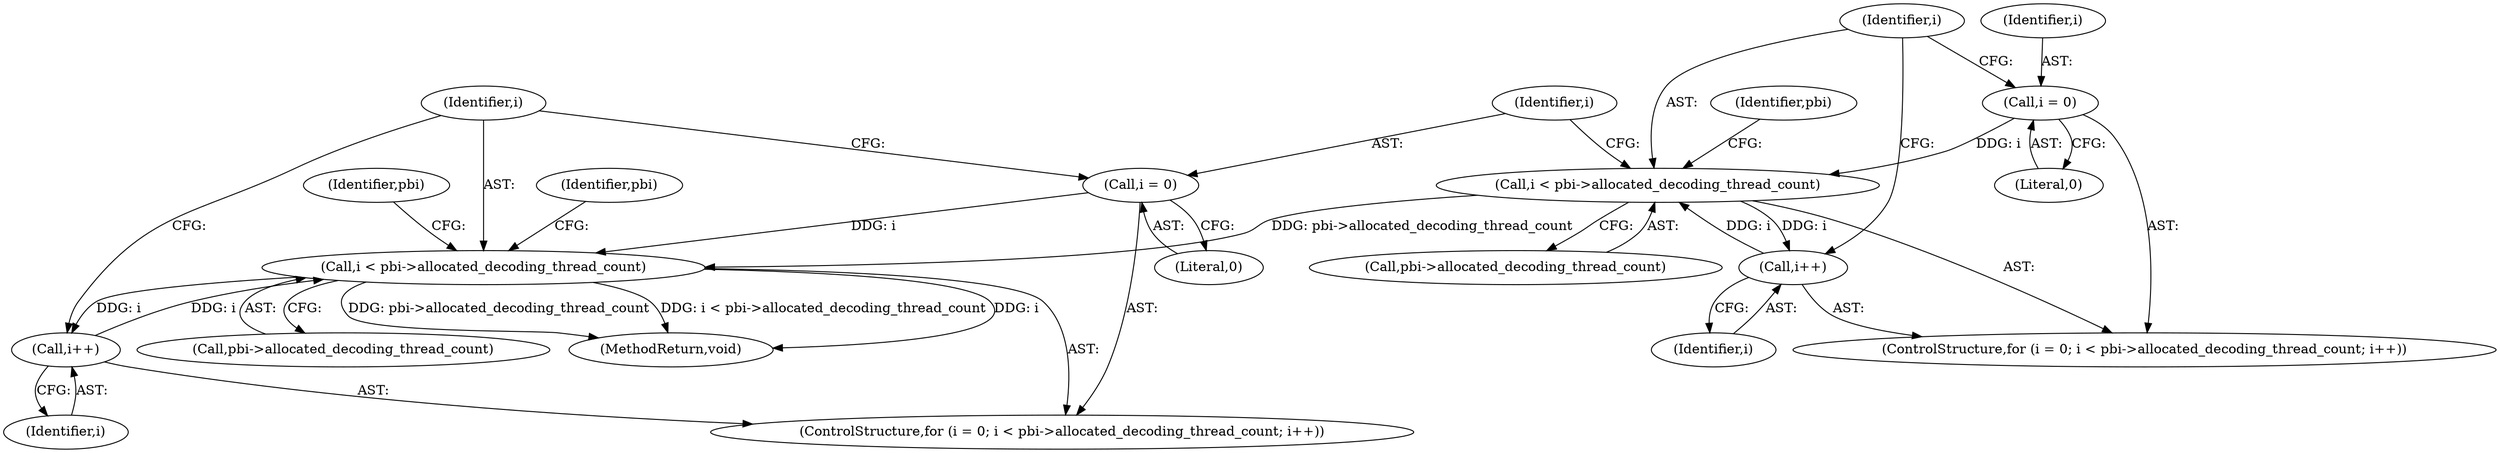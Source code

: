 digraph "1_Android_6886e8e0a9db2dbad723dc37a548233e004b33bc_2@API" {
"1000146" [label="(Call,i < pbi->allocated_decoding_thread_count)"];
"1000151" [label="(Call,i++)"];
"1000146" [label="(Call,i < pbi->allocated_decoding_thread_count)"];
"1000143" [label="(Call,i = 0)"];
"1000120" [label="(Call,i < pbi->allocated_decoding_thread_count)"];
"1000125" [label="(Call,i++)"];
"1000117" [label="(Call,i = 0)"];
"1000142" [label="(ControlStructure,for (i = 0; i < pbi->allocated_decoding_thread_count; i++))"];
"1000117" [label="(Call,i = 0)"];
"1000119" [label="(Literal,0)"];
"1000118" [label="(Identifier,i)"];
"1000151" [label="(Call,i++)"];
"1000164" [label="(Identifier,pbi)"];
"1000147" [label="(Identifier,i)"];
"1000202" [label="(MethodReturn,void)"];
"1000145" [label="(Literal,0)"];
"1000122" [label="(Call,pbi->allocated_decoding_thread_count)"];
"1000152" [label="(Identifier,i)"];
"1000126" [label="(Identifier,i)"];
"1000125" [label="(Call,i++)"];
"1000132" [label="(Identifier,pbi)"];
"1000158" [label="(Identifier,pbi)"];
"1000116" [label="(ControlStructure,for (i = 0; i < pbi->allocated_decoding_thread_count; i++))"];
"1000120" [label="(Call,i < pbi->allocated_decoding_thread_count)"];
"1000148" [label="(Call,pbi->allocated_decoding_thread_count)"];
"1000146" [label="(Call,i < pbi->allocated_decoding_thread_count)"];
"1000143" [label="(Call,i = 0)"];
"1000121" [label="(Identifier,i)"];
"1000144" [label="(Identifier,i)"];
"1000146" -> "1000142"  [label="AST: "];
"1000146" -> "1000148"  [label="CFG: "];
"1000147" -> "1000146"  [label="AST: "];
"1000148" -> "1000146"  [label="AST: "];
"1000158" -> "1000146"  [label="CFG: "];
"1000164" -> "1000146"  [label="CFG: "];
"1000146" -> "1000202"  [label="DDG: pbi->allocated_decoding_thread_count"];
"1000146" -> "1000202"  [label="DDG: i < pbi->allocated_decoding_thread_count"];
"1000146" -> "1000202"  [label="DDG: i"];
"1000151" -> "1000146"  [label="DDG: i"];
"1000143" -> "1000146"  [label="DDG: i"];
"1000120" -> "1000146"  [label="DDG: pbi->allocated_decoding_thread_count"];
"1000146" -> "1000151"  [label="DDG: i"];
"1000151" -> "1000142"  [label="AST: "];
"1000151" -> "1000152"  [label="CFG: "];
"1000152" -> "1000151"  [label="AST: "];
"1000147" -> "1000151"  [label="CFG: "];
"1000143" -> "1000142"  [label="AST: "];
"1000143" -> "1000145"  [label="CFG: "];
"1000144" -> "1000143"  [label="AST: "];
"1000145" -> "1000143"  [label="AST: "];
"1000147" -> "1000143"  [label="CFG: "];
"1000120" -> "1000116"  [label="AST: "];
"1000120" -> "1000122"  [label="CFG: "];
"1000121" -> "1000120"  [label="AST: "];
"1000122" -> "1000120"  [label="AST: "];
"1000132" -> "1000120"  [label="CFG: "];
"1000144" -> "1000120"  [label="CFG: "];
"1000125" -> "1000120"  [label="DDG: i"];
"1000117" -> "1000120"  [label="DDG: i"];
"1000120" -> "1000125"  [label="DDG: i"];
"1000125" -> "1000116"  [label="AST: "];
"1000125" -> "1000126"  [label="CFG: "];
"1000126" -> "1000125"  [label="AST: "];
"1000121" -> "1000125"  [label="CFG: "];
"1000117" -> "1000116"  [label="AST: "];
"1000117" -> "1000119"  [label="CFG: "];
"1000118" -> "1000117"  [label="AST: "];
"1000119" -> "1000117"  [label="AST: "];
"1000121" -> "1000117"  [label="CFG: "];
}

